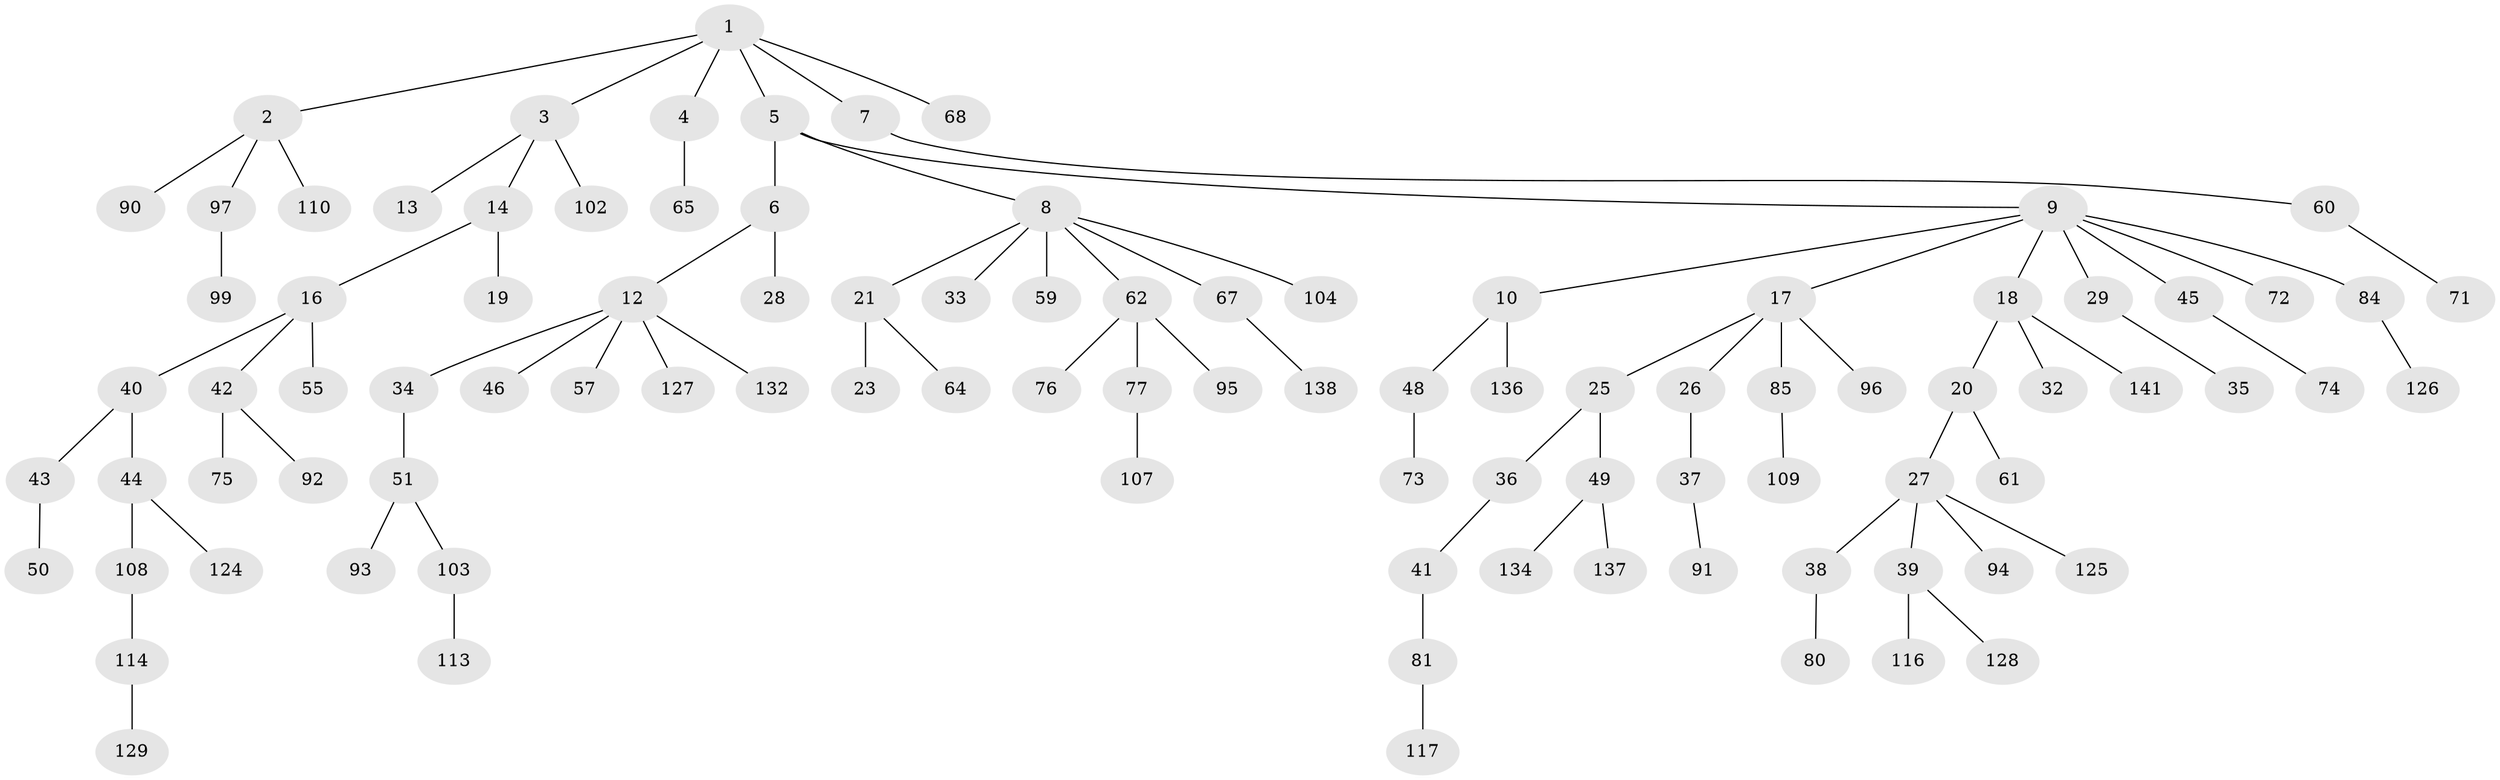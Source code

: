 // Generated by graph-tools (version 1.1) at 2025/24/03/03/25 07:24:07]
// undirected, 97 vertices, 96 edges
graph export_dot {
graph [start="1"]
  node [color=gray90,style=filled];
  1 [super="+139"];
  2 [super="+58"];
  3 [super="+63"];
  4 [super="+11"];
  5;
  6 [super="+83"];
  7 [super="+30"];
  8 [super="+53"];
  9 [super="+15"];
  10 [super="+82"];
  12 [super="+24"];
  13;
  14 [super="+79"];
  16 [super="+31"];
  17 [super="+120"];
  18 [super="+22"];
  19;
  20 [super="+86"];
  21 [super="+66"];
  23;
  25 [super="+52"];
  26 [super="+89"];
  27 [super="+101"];
  28;
  29 [super="+54"];
  32;
  33;
  34;
  35;
  36;
  37 [super="+47"];
  38 [super="+78"];
  39 [super="+106"];
  40;
  41;
  42 [super="+69"];
  43;
  44 [super="+118"];
  45;
  46;
  48;
  49 [super="+56"];
  50 [super="+119"];
  51;
  55;
  57 [super="+135"];
  59;
  60;
  61 [super="+98"];
  62 [super="+112"];
  64;
  65;
  67 [super="+70"];
  68;
  71 [super="+88"];
  72;
  73;
  74 [super="+123"];
  75;
  76 [super="+115"];
  77 [super="+87"];
  80;
  81 [super="+105"];
  84 [super="+133"];
  85;
  90;
  91;
  92;
  93 [super="+100"];
  94;
  95;
  96 [super="+130"];
  97 [super="+131"];
  99;
  102;
  103 [super="+111"];
  104;
  107;
  108 [super="+140"];
  109 [super="+121"];
  110;
  113;
  114 [super="+122"];
  116;
  117;
  124;
  125;
  126;
  127;
  128;
  129;
  132;
  134;
  136;
  137;
  138;
  141;
  1 -- 2;
  1 -- 3;
  1 -- 4;
  1 -- 5;
  1 -- 7;
  1 -- 68;
  2 -- 90;
  2 -- 97;
  2 -- 110;
  3 -- 13;
  3 -- 14;
  3 -- 102;
  4 -- 65;
  5 -- 6;
  5 -- 8;
  5 -- 9;
  6 -- 12;
  6 -- 28;
  7 -- 60;
  8 -- 21;
  8 -- 33;
  8 -- 59;
  8 -- 67;
  8 -- 104;
  8 -- 62;
  9 -- 10;
  9 -- 18;
  9 -- 84;
  9 -- 17;
  9 -- 29;
  9 -- 72;
  9 -- 45;
  10 -- 48;
  10 -- 136;
  12 -- 34;
  12 -- 46;
  12 -- 127;
  12 -- 132;
  12 -- 57;
  14 -- 16;
  14 -- 19;
  16 -- 42;
  16 -- 40;
  16 -- 55;
  17 -- 25;
  17 -- 26;
  17 -- 85;
  17 -- 96;
  18 -- 20;
  18 -- 32;
  18 -- 141;
  20 -- 27;
  20 -- 61;
  21 -- 23;
  21 -- 64;
  25 -- 36;
  25 -- 49;
  26 -- 37;
  27 -- 38;
  27 -- 39;
  27 -- 94;
  27 -- 125;
  29 -- 35;
  34 -- 51;
  36 -- 41;
  37 -- 91;
  38 -- 80;
  39 -- 128;
  39 -- 116;
  40 -- 43;
  40 -- 44;
  41 -- 81;
  42 -- 75;
  42 -- 92;
  43 -- 50;
  44 -- 108;
  44 -- 124;
  45 -- 74;
  48 -- 73;
  49 -- 134;
  49 -- 137;
  51 -- 93;
  51 -- 103;
  60 -- 71;
  62 -- 76;
  62 -- 77;
  62 -- 95;
  67 -- 138;
  77 -- 107;
  81 -- 117;
  84 -- 126;
  85 -- 109;
  97 -- 99;
  103 -- 113;
  108 -- 114;
  114 -- 129;
}

